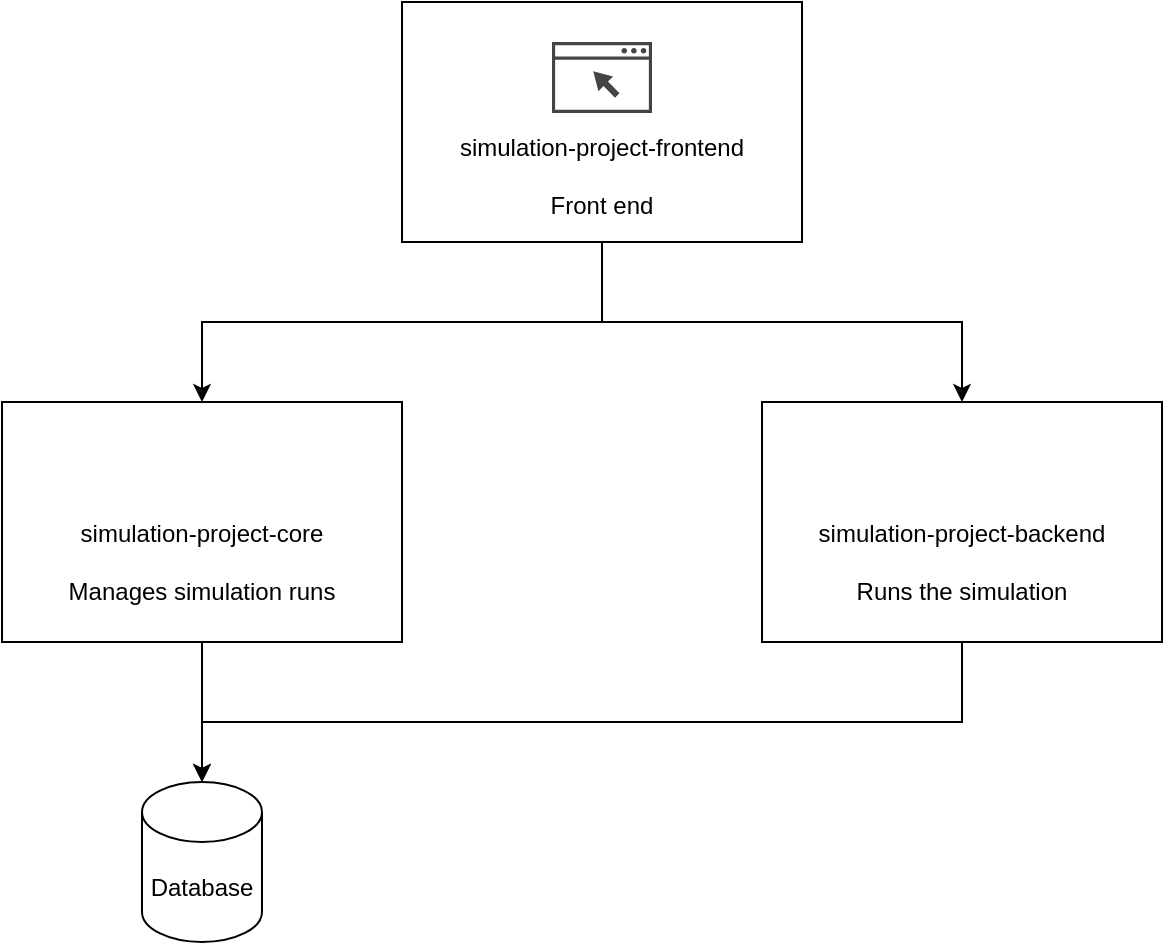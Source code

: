 <mxfile version="28.1.1">
  <diagram name="Page-1" id="NQ9SlEQo75kLHiaXl8XJ">
    <mxGraphModel dx="1426" dy="846" grid="1" gridSize="10" guides="1" tooltips="1" connect="1" arrows="1" fold="1" page="1" pageScale="1" pageWidth="690" pageHeight="591" math="0" shadow="0">
      <root>
        <mxCell id="0" />
        <mxCell id="1" parent="0" />
        <mxCell id="PJhSbcQMCHO_07woLFYN-10" style="edgeStyle=orthogonalEdgeStyle;rounded=0;orthogonalLoop=1;jettySize=auto;html=1;" parent="1" source="PJhSbcQMCHO_07woLFYN-2" target="PJhSbcQMCHO_07woLFYN-4" edge="1">
          <mxGeometry relative="1" as="geometry" />
        </mxCell>
        <mxCell id="PJhSbcQMCHO_07woLFYN-11" style="edgeStyle=orthogonalEdgeStyle;rounded=0;orthogonalLoop=1;jettySize=auto;html=1;" parent="1" source="PJhSbcQMCHO_07woLFYN-2" target="PJhSbcQMCHO_07woLFYN-6" edge="1">
          <mxGeometry relative="1" as="geometry" />
        </mxCell>
        <mxCell id="PJhSbcQMCHO_07woLFYN-2" value="&lt;div&gt;&lt;br&gt;&lt;/div&gt;&lt;div&gt;simulation-project-frontend&lt;/div&gt;&lt;div&gt;&lt;br&gt;&lt;/div&gt;Front end" style="rounded=0;whiteSpace=wrap;html=1;spacingTop=40;" parent="1" vertex="1">
          <mxGeometry x="240" y="40" width="200" height="120" as="geometry" />
        </mxCell>
        <mxCell id="PJhSbcQMCHO_07woLFYN-3" value="" style="sketch=0;pointerEvents=1;shadow=0;dashed=0;html=1;strokeColor=none;fillColor=#434445;aspect=fixed;labelPosition=center;verticalLabelPosition=bottom;verticalAlign=top;align=center;outlineConnect=0;shape=mxgraph.vvd.web_browser;" parent="1" vertex="1">
          <mxGeometry x="315" y="60" width="50" height="35.5" as="geometry" />
        </mxCell>
        <mxCell id="PJhSbcQMCHO_07woLFYN-8" style="edgeStyle=orthogonalEdgeStyle;rounded=0;orthogonalLoop=1;jettySize=auto;html=1;" parent="1" source="PJhSbcQMCHO_07woLFYN-4" target="PJhSbcQMCHO_07woLFYN-7" edge="1">
          <mxGeometry relative="1" as="geometry" />
        </mxCell>
        <mxCell id="PJhSbcQMCHO_07woLFYN-4" value="simulation-project-core&lt;div&gt;&lt;br&gt;&lt;/div&gt;&lt;div&gt;Manages simulation runs&lt;/div&gt;" style="rounded=0;whiteSpace=wrap;html=1;spacingTop=40;" parent="1" vertex="1">
          <mxGeometry x="40" y="240" width="200" height="120" as="geometry" />
        </mxCell>
        <mxCell id="PJhSbcQMCHO_07woLFYN-9" style="edgeStyle=orthogonalEdgeStyle;rounded=0;orthogonalLoop=1;jettySize=auto;html=1;" parent="1" source="PJhSbcQMCHO_07woLFYN-6" target="PJhSbcQMCHO_07woLFYN-7" edge="1">
          <mxGeometry relative="1" as="geometry">
            <Array as="points">
              <mxPoint x="520" y="400" />
              <mxPoint x="140" y="400" />
            </Array>
          </mxGeometry>
        </mxCell>
        <mxCell id="PJhSbcQMCHO_07woLFYN-6" value="simulation-project-backend&lt;div&gt;&lt;br&gt;&lt;/div&gt;&lt;div&gt;Runs the simulation&lt;/div&gt;" style="rounded=0;whiteSpace=wrap;html=1;spacingTop=40;" parent="1" vertex="1">
          <mxGeometry x="420" y="240" width="200" height="120" as="geometry" />
        </mxCell>
        <mxCell id="PJhSbcQMCHO_07woLFYN-7" value="Database" style="shape=cylinder3;whiteSpace=wrap;html=1;boundedLbl=1;backgroundOutline=1;size=15;" parent="1" vertex="1">
          <mxGeometry x="110" y="430" width="60" height="80" as="geometry" />
        </mxCell>
      </root>
    </mxGraphModel>
  </diagram>
</mxfile>
